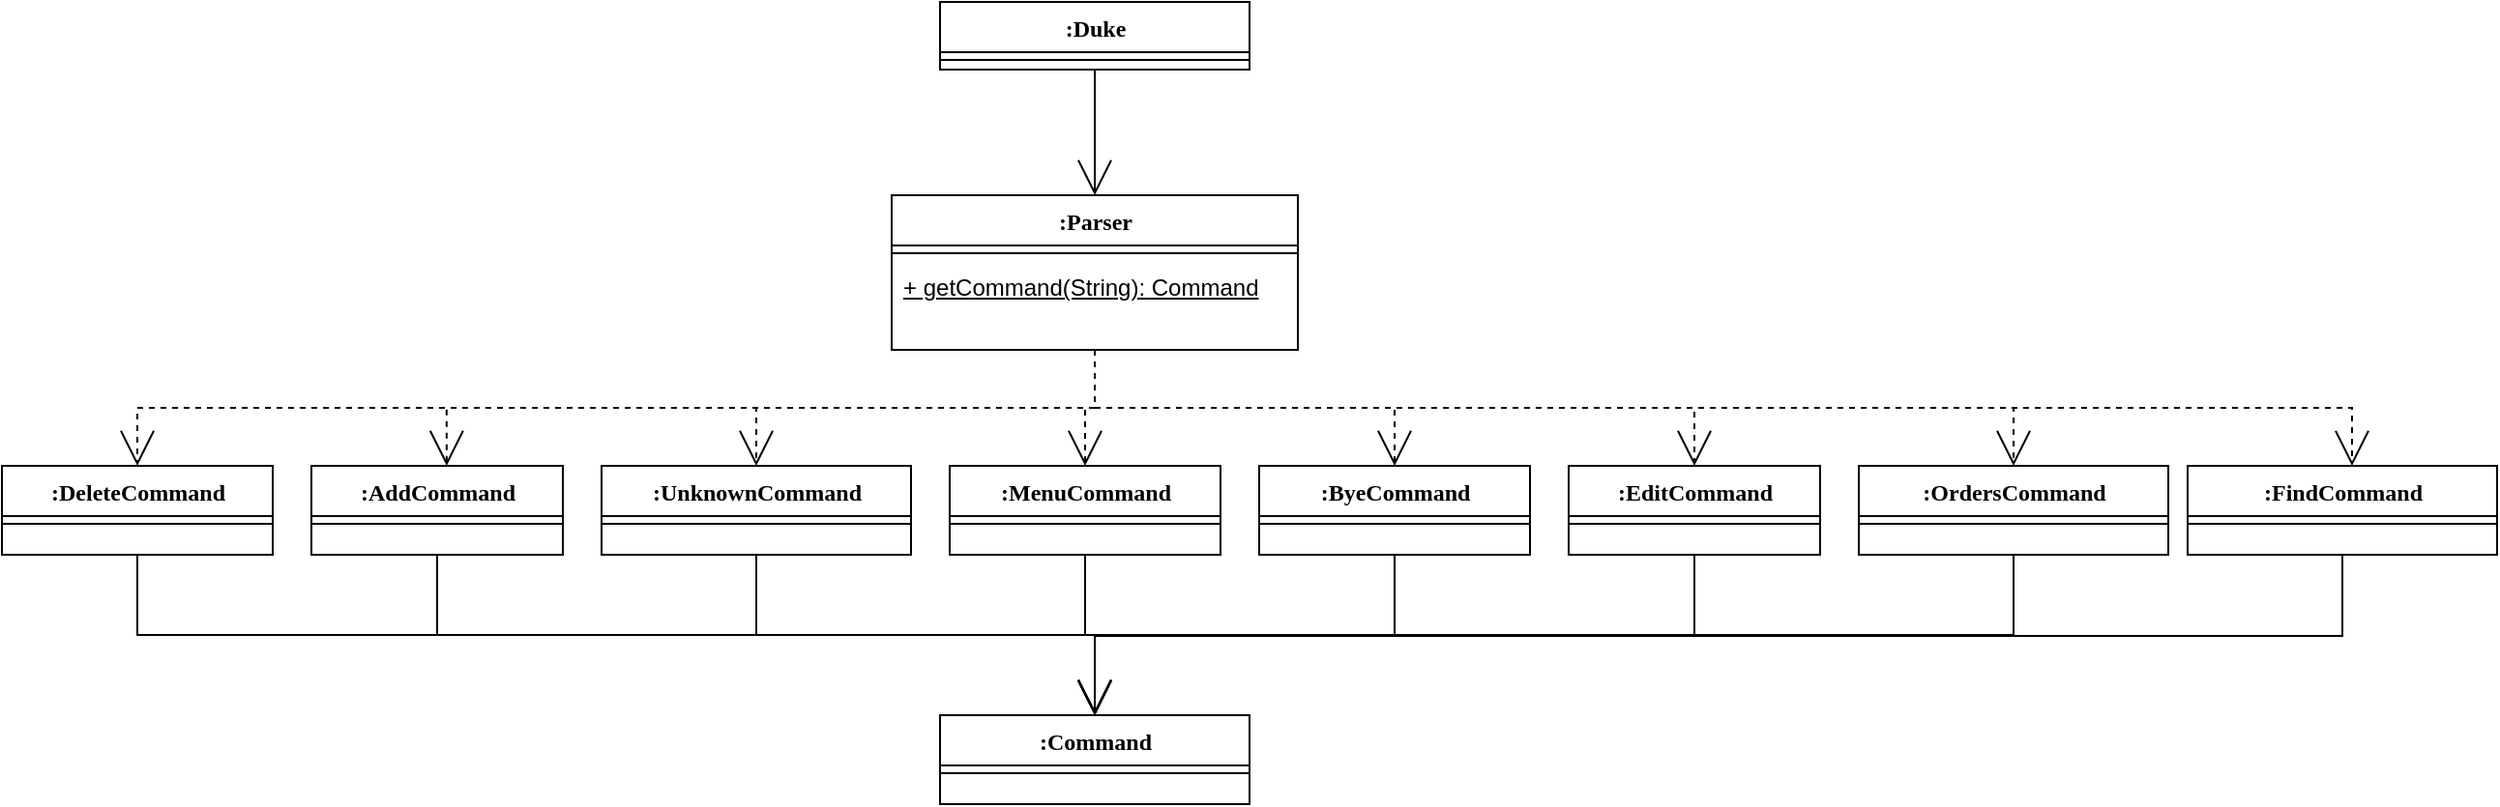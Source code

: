 <mxfile version="15.4.0" type="device" pages="2"><diagram name="Page-1" id="6133507b-19e7-1e82-6fc7-422aa6c4b21f"><mxGraphModel dx="1086" dy="806" grid="1" gridSize="10" guides="1" tooltips="1" connect="1" arrows="1" fold="1" page="1" pageScale="1" pageWidth="1100" pageHeight="850" background="none" math="0" shadow="0"><root><mxCell id="0"/><mxCell id="1" parent="0"/><mxCell id="78961159f06e98e8-17" value=":Parser" style="swimlane;html=1;fontStyle=1;align=center;verticalAlign=top;childLayout=stackLayout;horizontal=1;startSize=26;horizontalStack=0;resizeParent=1;resizeLast=0;collapsible=1;marginBottom=0;swimlaneFillColor=#ffffff;rounded=0;shadow=0;comic=0;labelBackgroundColor=none;strokeWidth=1;fillColor=none;fontFamily=Verdana;fontSize=12" parent="1" vertex="1"><mxGeometry x="550" y="110" width="210" height="80" as="geometry"><mxRectangle x="35" y="132" width="100" height="26" as="alternateBounds"/></mxGeometry></mxCell><mxCell id="78961159f06e98e8-19" value="" style="line;html=1;strokeWidth=1;fillColor=none;align=left;verticalAlign=middle;spacingTop=-1;spacingLeft=3;spacingRight=3;rotatable=0;labelPosition=right;points=[];portConstraint=eastwest;" parent="78961159f06e98e8-17" vertex="1"><mxGeometry y="26" width="210" height="8" as="geometry"/></mxCell><mxCell id="78961159f06e98e8-27" value="&lt;u&gt;+ getCommand(String): Command&lt;/u&gt;" style="text;html=1;strokeColor=none;fillColor=none;align=left;verticalAlign=top;spacingLeft=4;spacingRight=4;whiteSpace=wrap;overflow=hidden;rotatable=0;points=[[0,0.5],[1,0.5]];portConstraint=eastwest;" parent="78961159f06e98e8-17" vertex="1"><mxGeometry y="34" width="210" height="36" as="geometry"/></mxCell><mxCell id="78961159f06e98e8-69" value=":AddCommand" style="swimlane;html=1;fontStyle=1;align=center;verticalAlign=top;childLayout=stackLayout;horizontal=1;startSize=26;horizontalStack=0;resizeParent=1;resizeLast=0;collapsible=1;marginBottom=0;swimlaneFillColor=#ffffff;rounded=0;shadow=0;comic=0;labelBackgroundColor=none;strokeWidth=1;fillColor=none;fontFamily=Verdana;fontSize=12" parent="1" vertex="1"><mxGeometry x="250" y="250" width="130" height="46" as="geometry"/></mxCell><mxCell id="78961159f06e98e8-77" value="" style="line;html=1;strokeWidth=1;fillColor=none;align=left;verticalAlign=middle;spacingTop=-1;spacingLeft=3;spacingRight=3;rotatable=0;labelPosition=right;points=[];portConstraint=eastwest;" parent="78961159f06e98e8-69" vertex="1"><mxGeometry y="26" width="130" height="8" as="geometry"/></mxCell><mxCell id="78961159f06e98e8-95" value=":Duke" style="swimlane;html=1;fontStyle=1;align=center;verticalAlign=top;childLayout=stackLayout;horizontal=1;startSize=26;horizontalStack=0;resizeParent=1;resizeLast=0;collapsible=1;marginBottom=0;swimlaneFillColor=#ffffff;rounded=0;shadow=0;comic=0;labelBackgroundColor=none;strokeWidth=1;fillColor=none;fontFamily=Verdana;fontSize=12" parent="1" vertex="1"><mxGeometry x="575" y="10" width="160" height="35" as="geometry"/></mxCell><mxCell id="78961159f06e98e8-103" value="" style="line;html=1;strokeWidth=1;fillColor=none;align=left;verticalAlign=middle;spacingTop=-1;spacingLeft=3;spacingRight=3;rotatable=0;labelPosition=right;points=[];portConstraint=eastwest;" parent="78961159f06e98e8-95" vertex="1"><mxGeometry y="26" width="160" height="8" as="geometry"/></mxCell><mxCell id="HX-wI_ij8Ua_VR9eCGSR-4" style="edgeStyle=orthogonalEdgeStyle;rounded=0;html=1;labelBackgroundColor=none;startArrow=none;startFill=0;startSize=8;endArrow=open;endFill=0;endSize=16;fontFamily=Verdana;fontSize=12;exitX=0.5;exitY=1;exitDx=0;exitDy=0;entryX=0.5;entryY=0;entryDx=0;entryDy=0;" parent="1" source="78961159f06e98e8-95" target="78961159f06e98e8-17" edge="1"><mxGeometry relative="1" as="geometry"><mxPoint x="870" y="90" as="sourcePoint"/><mxPoint x="760" y="160" as="targetPoint"/></mxGeometry></mxCell><mxCell id="HX-wI_ij8Ua_VR9eCGSR-5" value=":DeleteCommand" style="swimlane;html=1;fontStyle=1;align=center;verticalAlign=top;childLayout=stackLayout;horizontal=1;startSize=26;horizontalStack=0;resizeParent=1;resizeLast=0;collapsible=1;marginBottom=0;swimlaneFillColor=#ffffff;rounded=0;shadow=0;comic=0;labelBackgroundColor=none;strokeWidth=1;fillColor=none;fontFamily=Verdana;fontSize=12" parent="1" vertex="1"><mxGeometry x="90" y="250" width="140" height="46" as="geometry"/></mxCell><mxCell id="HX-wI_ij8Ua_VR9eCGSR-6" value="" style="line;html=1;strokeWidth=1;fillColor=none;align=left;verticalAlign=middle;spacingTop=-1;spacingLeft=3;spacingRight=3;rotatable=0;labelPosition=right;points=[];portConstraint=eastwest;" parent="HX-wI_ij8Ua_VR9eCGSR-5" vertex="1"><mxGeometry y="26" width="140" height="8" as="geometry"/></mxCell><mxCell id="HX-wI_ij8Ua_VR9eCGSR-7" value=":MenuCommand" style="swimlane;html=1;fontStyle=1;align=center;verticalAlign=top;childLayout=stackLayout;horizontal=1;startSize=26;horizontalStack=0;resizeParent=1;resizeLast=0;collapsible=1;marginBottom=0;swimlaneFillColor=#ffffff;rounded=0;shadow=0;comic=0;labelBackgroundColor=none;strokeWidth=1;fillColor=none;fontFamily=Verdana;fontSize=12" parent="1" vertex="1"><mxGeometry x="580" y="250" width="140" height="46" as="geometry"/></mxCell><mxCell id="HX-wI_ij8Ua_VR9eCGSR-8" value="" style="line;html=1;strokeWidth=1;fillColor=none;align=left;verticalAlign=middle;spacingTop=-1;spacingLeft=3;spacingRight=3;rotatable=0;labelPosition=right;points=[];portConstraint=eastwest;" parent="HX-wI_ij8Ua_VR9eCGSR-7" vertex="1"><mxGeometry y="26" width="140" height="8" as="geometry"/></mxCell><mxCell id="HX-wI_ij8Ua_VR9eCGSR-9" value=":OrdersCommand" style="swimlane;html=1;fontStyle=1;align=center;verticalAlign=top;childLayout=stackLayout;horizontal=1;startSize=26;horizontalStack=0;resizeParent=1;resizeLast=0;collapsible=1;marginBottom=0;swimlaneFillColor=#ffffff;rounded=0;shadow=0;comic=0;labelBackgroundColor=none;strokeWidth=1;fillColor=none;fontFamily=Verdana;fontSize=12" parent="1" vertex="1"><mxGeometry x="1050" y="250" width="160" height="46" as="geometry"/></mxCell><mxCell id="HX-wI_ij8Ua_VR9eCGSR-10" value="" style="line;html=1;strokeWidth=1;fillColor=none;align=left;verticalAlign=middle;spacingTop=-1;spacingLeft=3;spacingRight=3;rotatable=0;labelPosition=right;points=[];portConstraint=eastwest;" parent="HX-wI_ij8Ua_VR9eCGSR-9" vertex="1"><mxGeometry y="26" width="160" height="8" as="geometry"/></mxCell><mxCell id="HX-wI_ij8Ua_VR9eCGSR-11" value=":EditCommand" style="swimlane;html=1;fontStyle=1;align=center;verticalAlign=top;childLayout=stackLayout;horizontal=1;startSize=26;horizontalStack=0;resizeParent=1;resizeLast=0;collapsible=1;marginBottom=0;swimlaneFillColor=#ffffff;rounded=0;shadow=0;comic=0;labelBackgroundColor=none;strokeWidth=1;fillColor=none;fontFamily=Verdana;fontSize=12" parent="1" vertex="1"><mxGeometry x="900" y="250" width="130" height="46" as="geometry"/></mxCell><mxCell id="HX-wI_ij8Ua_VR9eCGSR-12" value="" style="line;html=1;strokeWidth=1;fillColor=none;align=left;verticalAlign=middle;spacingTop=-1;spacingLeft=3;spacingRight=3;rotatable=0;labelPosition=right;points=[];portConstraint=eastwest;" parent="HX-wI_ij8Ua_VR9eCGSR-11" vertex="1"><mxGeometry y="26" width="130" height="8" as="geometry"/></mxCell><mxCell id="HX-wI_ij8Ua_VR9eCGSR-13" value=":ByeCommand" style="swimlane;html=1;fontStyle=1;align=center;verticalAlign=top;childLayout=stackLayout;horizontal=1;startSize=26;horizontalStack=0;resizeParent=1;resizeLast=0;collapsible=1;marginBottom=0;swimlaneFillColor=#ffffff;rounded=0;shadow=0;comic=0;labelBackgroundColor=none;strokeWidth=1;fillColor=none;fontFamily=Verdana;fontSize=12" parent="1" vertex="1"><mxGeometry x="740" y="250" width="140" height="46" as="geometry"/></mxCell><mxCell id="HX-wI_ij8Ua_VR9eCGSR-14" value="" style="line;html=1;strokeWidth=1;fillColor=none;align=left;verticalAlign=middle;spacingTop=-1;spacingLeft=3;spacingRight=3;rotatable=0;labelPosition=right;points=[];portConstraint=eastwest;" parent="HX-wI_ij8Ua_VR9eCGSR-13" vertex="1"><mxGeometry y="26" width="140" height="8" as="geometry"/></mxCell><mxCell id="HX-wI_ij8Ua_VR9eCGSR-15" value=":UnknownCommand" style="swimlane;html=1;fontStyle=1;align=center;verticalAlign=top;childLayout=stackLayout;horizontal=1;startSize=26;horizontalStack=0;resizeParent=1;resizeLast=0;collapsible=1;marginBottom=0;swimlaneFillColor=#ffffff;rounded=0;shadow=0;comic=0;labelBackgroundColor=none;strokeWidth=1;fillColor=none;fontFamily=Verdana;fontSize=12" parent="1" vertex="1"><mxGeometry x="400" y="250" width="160" height="46" as="geometry"/></mxCell><mxCell id="HX-wI_ij8Ua_VR9eCGSR-16" value="" style="line;html=1;strokeWidth=1;fillColor=none;align=left;verticalAlign=middle;spacingTop=-1;spacingLeft=3;spacingRight=3;rotatable=0;labelPosition=right;points=[];portConstraint=eastwest;" parent="HX-wI_ij8Ua_VR9eCGSR-15" vertex="1"><mxGeometry y="26" width="160" height="8" as="geometry"/></mxCell><mxCell id="HX-wI_ij8Ua_VR9eCGSR-17" value=":Command" style="swimlane;html=1;fontStyle=1;align=center;verticalAlign=top;childLayout=stackLayout;horizontal=1;startSize=26;horizontalStack=0;resizeParent=1;resizeLast=0;collapsible=1;marginBottom=0;swimlaneFillColor=#ffffff;rounded=0;shadow=0;comic=0;labelBackgroundColor=none;strokeWidth=1;fillColor=none;fontFamily=Verdana;fontSize=12" parent="1" vertex="1"><mxGeometry x="575" y="379" width="160" height="46" as="geometry"/></mxCell><mxCell id="HX-wI_ij8Ua_VR9eCGSR-18" value="" style="line;html=1;strokeWidth=1;fillColor=none;align=left;verticalAlign=middle;spacingTop=-1;spacingLeft=3;spacingRight=3;rotatable=0;labelPosition=right;points=[];portConstraint=eastwest;" parent="HX-wI_ij8Ua_VR9eCGSR-17" vertex="1"><mxGeometry y="26" width="160" height="8" as="geometry"/></mxCell><mxCell id="HX-wI_ij8Ua_VR9eCGSR-20" style="edgeStyle=orthogonalEdgeStyle;rounded=0;html=1;dashed=1;labelBackgroundColor=none;startArrow=none;startFill=0;startSize=8;endArrow=open;endFill=0;endSize=16;fontFamily=Verdana;fontSize=12;exitX=0.5;exitY=1;exitDx=0;exitDy=0;entryX=0.5;entryY=0;entryDx=0;entryDy=0;" parent="1" source="78961159f06e98e8-17" target="HX-wI_ij8Ua_VR9eCGSR-5" edge="1"><mxGeometry relative="1" as="geometry"><Array as="points"><mxPoint x="655" y="220"/><mxPoint x="160" y="220"/></Array><mxPoint x="375" y="400" as="sourcePoint"/><mxPoint x="110" y="210" as="targetPoint"/></mxGeometry></mxCell><mxCell id="HX-wI_ij8Ua_VR9eCGSR-21" style="edgeStyle=orthogonalEdgeStyle;rounded=0;html=1;dashed=1;labelBackgroundColor=none;startArrow=none;startFill=0;startSize=8;endArrow=open;endFill=0;endSize=16;fontFamily=Verdana;fontSize=12;entryX=0.538;entryY=0;entryDx=0;entryDy=0;entryPerimeter=0;exitX=0.5;exitY=1;exitDx=0;exitDy=0;" parent="1" source="78961159f06e98e8-17" target="78961159f06e98e8-69" edge="1"><mxGeometry relative="1" as="geometry"><Array as="points"><mxPoint x="655" y="220"/><mxPoint x="320" y="220"/></Array><mxPoint x="805" y="200" as="sourcePoint"/><mxPoint x="260" y="230" as="targetPoint"/></mxGeometry></mxCell><mxCell id="HX-wI_ij8Ua_VR9eCGSR-22" style="edgeStyle=orthogonalEdgeStyle;rounded=0;html=1;dashed=1;labelBackgroundColor=none;startArrow=none;startFill=0;startSize=8;endArrow=open;endFill=0;endSize=16;fontFamily=Verdana;fontSize=12;entryX=0.5;entryY=0;entryDx=0;entryDy=0;exitX=0.5;exitY=1;exitDx=0;exitDy=0;" parent="1" source="78961159f06e98e8-17" target="HX-wI_ij8Ua_VR9eCGSR-15" edge="1"><mxGeometry relative="1" as="geometry"><Array as="points"><mxPoint x="655" y="220"/><mxPoint x="480" y="220"/></Array><mxPoint x="665" y="200" as="sourcePoint"/><mxPoint x="269.94" y="260" as="targetPoint"/></mxGeometry></mxCell><mxCell id="HX-wI_ij8Ua_VR9eCGSR-23" style="edgeStyle=orthogonalEdgeStyle;rounded=0;html=1;dashed=1;labelBackgroundColor=none;startArrow=none;startFill=0;startSize=8;endArrow=open;endFill=0;endSize=16;fontFamily=Verdana;fontSize=12;entryX=0.5;entryY=0;entryDx=0;entryDy=0;exitX=0.5;exitY=1;exitDx=0;exitDy=0;" parent="1" source="78961159f06e98e8-17" target="HX-wI_ij8Ua_VR9eCGSR-7" edge="1"><mxGeometry relative="1" as="geometry"><Array as="points"><mxPoint x="655" y="220"/><mxPoint x="650" y="220"/></Array><mxPoint x="665" y="200" as="sourcePoint"/><mxPoint x="430" y="260" as="targetPoint"/></mxGeometry></mxCell><mxCell id="HX-wI_ij8Ua_VR9eCGSR-24" style="edgeStyle=orthogonalEdgeStyle;rounded=0;html=1;dashed=1;labelBackgroundColor=none;startArrow=none;startFill=0;startSize=8;endArrow=open;endFill=0;endSize=16;fontFamily=Verdana;fontSize=12;entryX=0.5;entryY=0;entryDx=0;entryDy=0;exitX=0.5;exitY=1;exitDx=0;exitDy=0;" parent="1" source="78961159f06e98e8-17" target="HX-wI_ij8Ua_VR9eCGSR-13" edge="1"><mxGeometry relative="1" as="geometry"><Array as="points"><mxPoint x="655" y="220"/><mxPoint x="810" y="220"/></Array><mxPoint x="665" y="200" as="sourcePoint"/><mxPoint x="600" y="260" as="targetPoint"/></mxGeometry></mxCell><mxCell id="HX-wI_ij8Ua_VR9eCGSR-25" style="edgeStyle=orthogonalEdgeStyle;rounded=0;html=1;dashed=1;labelBackgroundColor=none;startArrow=none;startFill=0;startSize=8;endArrow=open;endFill=0;endSize=16;fontFamily=Verdana;fontSize=12;entryX=0.5;entryY=0;entryDx=0;entryDy=0;exitX=0.5;exitY=1;exitDx=0;exitDy=0;" parent="1" source="78961159f06e98e8-17" target="HX-wI_ij8Ua_VR9eCGSR-11" edge="1"><mxGeometry relative="1" as="geometry"><Array as="points"><mxPoint x="655" y="220"/><mxPoint x="965" y="220"/></Array><mxPoint x="665" y="200" as="sourcePoint"/><mxPoint x="760" y="260.0" as="targetPoint"/></mxGeometry></mxCell><mxCell id="HX-wI_ij8Ua_VR9eCGSR-27" style="edgeStyle=orthogonalEdgeStyle;rounded=0;html=1;dashed=1;labelBackgroundColor=none;startArrow=none;startFill=0;startSize=8;endArrow=open;endFill=0;endSize=16;fontFamily=Verdana;fontSize=12;entryX=0.5;entryY=0;entryDx=0;entryDy=0;exitX=0.5;exitY=1;exitDx=0;exitDy=0;" parent="1" source="78961159f06e98e8-17" target="HX-wI_ij8Ua_VR9eCGSR-9" edge="1"><mxGeometry relative="1" as="geometry"><Array as="points"><mxPoint x="655" y="220"/><mxPoint x="1130" y="220"/></Array><mxPoint x="665" y="200.0" as="sourcePoint"/><mxPoint x="975" y="260" as="targetPoint"/></mxGeometry></mxCell><mxCell id="HX-wI_ij8Ua_VR9eCGSR-28" style="edgeStyle=orthogonalEdgeStyle;rounded=0;html=1;labelBackgroundColor=none;startArrow=none;startFill=0;startSize=8;endArrow=open;endFill=0;endSize=16;fontFamily=Verdana;fontSize=12;exitX=0.5;exitY=1;exitDx=0;exitDy=0;entryX=0.5;entryY=0;entryDx=0;entryDy=0;" parent="1" source="HX-wI_ij8Ua_VR9eCGSR-5" target="HX-wI_ij8Ua_VR9eCGSR-17" edge="1"><mxGeometry relative="1" as="geometry"><mxPoint x="170" y="310" as="sourcePoint"/><mxPoint x="170" y="375" as="targetPoint"/></mxGeometry></mxCell><mxCell id="HX-wI_ij8Ua_VR9eCGSR-29" style="edgeStyle=orthogonalEdgeStyle;rounded=0;html=1;labelBackgroundColor=none;startArrow=none;startFill=0;startSize=8;endArrow=open;endFill=0;endSize=16;fontFamily=Verdana;fontSize=12;entryX=0.5;entryY=0;entryDx=0;entryDy=0;exitX=0.5;exitY=1;exitDx=0;exitDy=0;" parent="1" source="78961159f06e98e8-69" target="HX-wI_ij8Ua_VR9eCGSR-17" edge="1"><mxGeometry relative="1" as="geometry"><mxPoint x="320" y="310" as="sourcePoint"/><mxPoint x="665" y="389" as="targetPoint"/></mxGeometry></mxCell><mxCell id="HX-wI_ij8Ua_VR9eCGSR-30" style="edgeStyle=orthogonalEdgeStyle;rounded=0;html=1;labelBackgroundColor=none;startArrow=none;startFill=0;startSize=8;endArrow=open;endFill=0;endSize=16;fontFamily=Verdana;fontSize=12;entryX=0.5;entryY=0;entryDx=0;entryDy=0;exitX=0.5;exitY=1;exitDx=0;exitDy=0;" parent="1" source="HX-wI_ij8Ua_VR9eCGSR-15" target="HX-wI_ij8Ua_VR9eCGSR-17" edge="1"><mxGeometry relative="1" as="geometry"><mxPoint x="325" y="306" as="sourcePoint"/><mxPoint x="665" y="389" as="targetPoint"/></mxGeometry></mxCell><mxCell id="HX-wI_ij8Ua_VR9eCGSR-31" style="edgeStyle=orthogonalEdgeStyle;rounded=0;html=1;labelBackgroundColor=none;startArrow=none;startFill=0;startSize=8;endArrow=open;endFill=0;endSize=16;fontFamily=Verdana;fontSize=12;entryX=0.5;entryY=0;entryDx=0;entryDy=0;exitX=0.5;exitY=1;exitDx=0;exitDy=0;" parent="1" source="HX-wI_ij8Ua_VR9eCGSR-7" target="HX-wI_ij8Ua_VR9eCGSR-17" edge="1"><mxGeometry relative="1" as="geometry"><mxPoint x="490" y="306" as="sourcePoint"/><mxPoint x="665" y="389" as="targetPoint"/></mxGeometry></mxCell><mxCell id="HX-wI_ij8Ua_VR9eCGSR-32" style="edgeStyle=orthogonalEdgeStyle;rounded=0;html=1;labelBackgroundColor=none;startArrow=none;startFill=0;startSize=8;endArrow=open;endFill=0;endSize=16;fontFamily=Verdana;fontSize=12;entryX=0.5;entryY=0;entryDx=0;entryDy=0;exitX=0.5;exitY=1;exitDx=0;exitDy=0;" parent="1" source="HX-wI_ij8Ua_VR9eCGSR-13" target="HX-wI_ij8Ua_VR9eCGSR-17" edge="1"><mxGeometry relative="1" as="geometry"><mxPoint x="660" y="306" as="sourcePoint"/><mxPoint x="665" y="389" as="targetPoint"/></mxGeometry></mxCell><mxCell id="HX-wI_ij8Ua_VR9eCGSR-33" style="edgeStyle=orthogonalEdgeStyle;rounded=0;html=1;labelBackgroundColor=none;startArrow=none;startFill=0;startSize=8;endArrow=open;endFill=0;endSize=16;fontFamily=Verdana;fontSize=12;entryX=0.5;entryY=0;entryDx=0;entryDy=0;exitX=0.5;exitY=1;exitDx=0;exitDy=0;" parent="1" source="HX-wI_ij8Ua_VR9eCGSR-11" target="HX-wI_ij8Ua_VR9eCGSR-17" edge="1"><mxGeometry relative="1" as="geometry"><mxPoint x="820" y="306" as="sourcePoint"/><mxPoint x="665" y="389" as="targetPoint"/></mxGeometry></mxCell><mxCell id="HX-wI_ij8Ua_VR9eCGSR-34" style="edgeStyle=orthogonalEdgeStyle;rounded=0;html=1;labelBackgroundColor=none;startArrow=none;startFill=0;startSize=8;endArrow=open;endFill=0;endSize=16;fontFamily=Verdana;fontSize=12;entryX=0.5;entryY=0;entryDx=0;entryDy=0;exitX=0.5;exitY=1;exitDx=0;exitDy=0;" parent="1" source="HX-wI_ij8Ua_VR9eCGSR-9" target="HX-wI_ij8Ua_VR9eCGSR-17" edge="1"><mxGeometry relative="1" as="geometry"><mxPoint x="975" y="306" as="sourcePoint"/><mxPoint x="665" y="389" as="targetPoint"/></mxGeometry></mxCell><mxCell id="ZFGTFBFDUnHJtNGk6eug-1" value=":FindCommand&lt;br&gt;" style="swimlane;html=1;fontStyle=1;align=center;verticalAlign=top;childLayout=stackLayout;horizontal=1;startSize=26;horizontalStack=0;resizeParent=1;resizeLast=0;collapsible=1;marginBottom=0;swimlaneFillColor=#ffffff;rounded=0;shadow=0;comic=0;labelBackgroundColor=none;strokeWidth=1;fillColor=none;fontFamily=Verdana;fontSize=12" parent="1" vertex="1"><mxGeometry x="1220" y="250" width="160" height="46" as="geometry"/></mxCell><mxCell id="ZFGTFBFDUnHJtNGk6eug-2" value="" style="line;html=1;strokeWidth=1;fillColor=none;align=left;verticalAlign=middle;spacingTop=-1;spacingLeft=3;spacingRight=3;rotatable=0;labelPosition=right;points=[];portConstraint=eastwest;" parent="ZFGTFBFDUnHJtNGk6eug-1" vertex="1"><mxGeometry y="26" width="160" height="8" as="geometry"/></mxCell><mxCell id="ZFGTFBFDUnHJtNGk6eug-3" style="edgeStyle=orthogonalEdgeStyle;rounded=0;html=1;dashed=1;labelBackgroundColor=none;startArrow=none;startFill=0;startSize=8;endArrow=open;endFill=0;endSize=16;fontFamily=Verdana;fontSize=12;entryX=0.5;entryY=0;entryDx=0;entryDy=0;exitX=0.5;exitY=1;exitDx=0;exitDy=0;" parent="1" source="78961159f06e98e8-17" edge="1"><mxGeometry relative="1" as="geometry"><Array as="points"><mxPoint x="655" y="220"/><mxPoint x="1305" y="220"/></Array><mxPoint x="830" y="190" as="sourcePoint"/><mxPoint x="1305" y="250" as="targetPoint"/></mxGeometry></mxCell><mxCell id="ZFGTFBFDUnHJtNGk6eug-7" style="edgeStyle=orthogonalEdgeStyle;rounded=0;html=1;labelBackgroundColor=none;startArrow=none;startFill=0;startSize=8;endArrow=open;endFill=0;endSize=16;fontFamily=Verdana;fontSize=12;entryX=0.5;entryY=0;entryDx=0;entryDy=0;exitX=0.5;exitY=1;exitDx=0;exitDy=0;" parent="1" source="ZFGTFBFDUnHJtNGk6eug-1" target="HX-wI_ij8Ua_VR9eCGSR-17" edge="1"><mxGeometry relative="1" as="geometry"><mxPoint x="1309" y="294.0" as="sourcePoint"/><mxPoint x="664" y="377" as="targetPoint"/><Array as="points"><mxPoint x="1300" y="338"/><mxPoint x="655" y="338"/></Array></mxGeometry></mxCell></root></mxGraphModel></diagram><diagram id="xia9FSnV3xwXB1GC1g5N" name="Page-2"><mxGraphModel dx="981" dy="519" grid="1" gridSize="10" guides="1" tooltips="1" connect="1" arrows="1" fold="1" page="1" pageScale="1" pageWidth="850" pageHeight="1100" math="0" shadow="0"><root><mxCell id="H0YUqLZpNFwwG3vxNI5r-0"/><mxCell id="H0YUqLZpNFwwG3vxNI5r-1" parent="H0YUqLZpNFwwG3vxNI5r-0"/><mxCell id="xrg_KxknOZtH_fmAkd9s-0" value="&lt;u&gt;getCommand(String):Command&lt;/u&gt;" style="swimlane;html=1;fontStyle=1;align=center;verticalAlign=top;childLayout=stackLayout;horizontal=1;startSize=26;horizontalStack=0;resizeParent=1;resizeLast=0;collapsible=1;marginBottom=0;swimlaneFillColor=#ffffff;rounded=0;shadow=0;comic=0;labelBackgroundColor=none;strokeWidth=1;fillColor=none;fontFamily=Verdana;fontSize=12" vertex="1" parent="H0YUqLZpNFwwG3vxNI5r-1"><mxGeometry x="80" y="90" width="260" height="100" as="geometry"><mxRectangle x="35" y="132" width="100" height="26" as="alternateBounds"/></mxGeometry></mxCell><mxCell id="xrg_KxknOZtH_fmAkd9s-3" value="listOfInputs = [&quot;delete&quot;, &quot;1/2&quot;]" style="text;html=1;strokeColor=none;fillColor=none;align=left;verticalAlign=top;spacingLeft=4;spacingRight=4;whiteSpace=wrap;overflow=hidden;rotatable=0;points=[[0,0.5],[1,0.5]];portConstraint=eastwest;" vertex="1" parent="xrg_KxknOZtH_fmAkd9s-0"><mxGeometry y="26" width="260" height="24" as="geometry"/></mxCell><mxCell id="C8l8tbKrYreUnkQkuOcS-0" value="commandInString = &quot;delete&quot;" style="text;html=1;strokeColor=none;fillColor=none;align=left;verticalAlign=top;spacingLeft=4;spacingRight=4;whiteSpace=wrap;overflow=hidden;rotatable=0;points=[[0,0.5],[1,0.5]];portConstraint=eastwest;" vertex="1" parent="xrg_KxknOZtH_fmAkd9s-0"><mxGeometry y="50" width="260" height="24" as="geometry"/></mxCell><mxCell id="xrg_KxknOZtH_fmAkd9s-1" value="" style="line;html=1;strokeWidth=1;fillColor=none;align=left;verticalAlign=middle;spacingTop=-1;spacingLeft=3;spacingRight=3;rotatable=0;labelPosition=right;points=[];portConstraint=eastwest;" vertex="1" parent="xrg_KxknOZtH_fmAkd9s-0"><mxGeometry y="74" width="260" height="16" as="geometry"/></mxCell><mxCell id="C8l8tbKrYreUnkQkuOcS-1" value=":&lt;u&gt;Parser&lt;/u&gt;" style="swimlane;html=1;fontStyle=1;align=center;verticalAlign=top;childLayout=stackLayout;horizontal=1;startSize=26;horizontalStack=0;resizeParent=1;resizeLast=0;collapsible=1;marginBottom=0;swimlaneFillColor=#ffffff;rounded=0;shadow=0;comic=0;labelBackgroundColor=none;strokeWidth=1;fillColor=none;fontFamily=Verdana;fontSize=12" vertex="1" parent="H0YUqLZpNFwwG3vxNI5r-1"><mxGeometry x="370" y="90" width="260" height="100" as="geometry"><mxRectangle x="35" y="132" width="100" height="26" as="alternateBounds"/></mxGeometry></mxCell><mxCell id="C8l8tbKrYreUnkQkuOcS-2" value="listOfInputs = [&quot;delete&quot;, &quot;1/2&quot;]" style="text;html=1;strokeColor=none;fillColor=none;align=left;verticalAlign=top;spacingLeft=4;spacingRight=4;whiteSpace=wrap;overflow=hidden;rotatable=0;points=[[0,0.5],[1,0.5]];portConstraint=eastwest;" vertex="1" parent="C8l8tbKrYreUnkQkuOcS-1"><mxGeometry y="26" width="260" height="24" as="geometry"/></mxCell><mxCell id="C8l8tbKrYreUnkQkuOcS-3" value="commandInString = &quot;delete&quot;" style="text;html=1;strokeColor=none;fillColor=none;align=left;verticalAlign=top;spacingLeft=4;spacingRight=4;whiteSpace=wrap;overflow=hidden;rotatable=0;points=[[0,0.5],[1,0.5]];portConstraint=eastwest;" vertex="1" parent="C8l8tbKrYreUnkQkuOcS-1"><mxGeometry y="50" width="260" height="24" as="geometry"/></mxCell><mxCell id="C8l8tbKrYreUnkQkuOcS-4" value="" style="line;html=1;strokeWidth=1;fillColor=none;align=left;verticalAlign=middle;spacingTop=-1;spacingLeft=3;spacingRight=3;rotatable=0;labelPosition=right;points=[];portConstraint=eastwest;" vertex="1" parent="C8l8tbKrYreUnkQkuOcS-1"><mxGeometry y="74" width="260" height="16" as="geometry"/></mxCell></root></mxGraphModel></diagram></mxfile>
